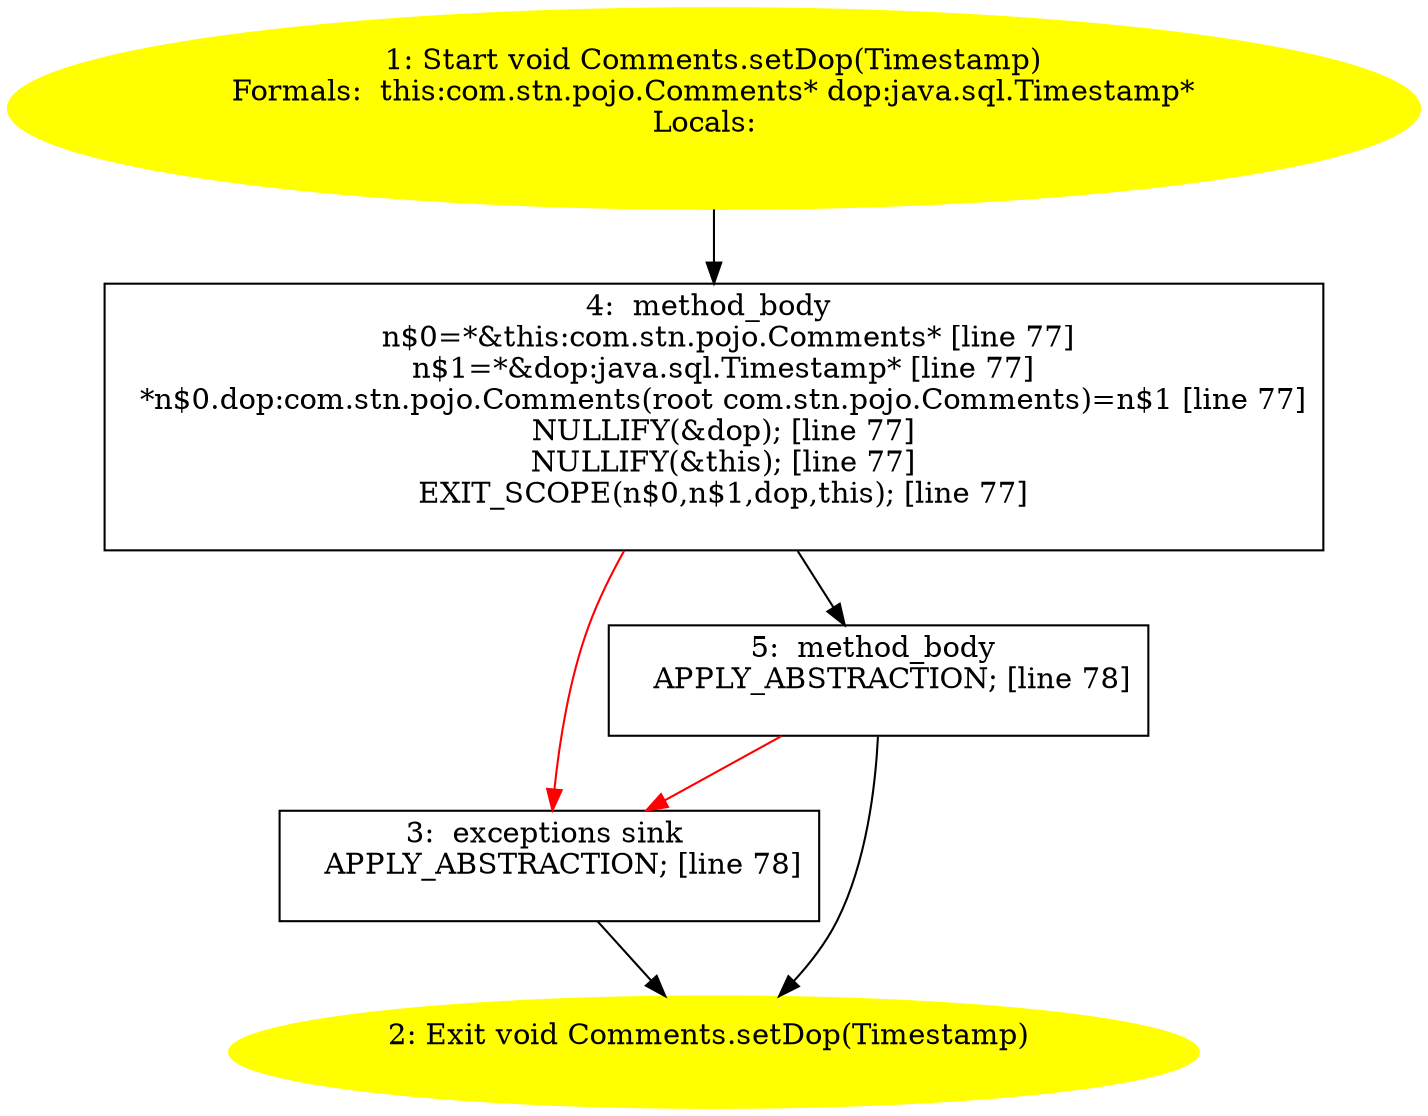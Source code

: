 /* @generated */
digraph cfg {
"com.stn.pojo.Comments.setDop(java.sql.Timestamp):void.a460e084b5ec0b83473abdab886a3117_1" [label="1: Start void Comments.setDop(Timestamp)\nFormals:  this:com.stn.pojo.Comments* dop:java.sql.Timestamp*\nLocals:  \n  " color=yellow style=filled]
	

	 "com.stn.pojo.Comments.setDop(java.sql.Timestamp):void.a460e084b5ec0b83473abdab886a3117_1" -> "com.stn.pojo.Comments.setDop(java.sql.Timestamp):void.a460e084b5ec0b83473abdab886a3117_4" ;
"com.stn.pojo.Comments.setDop(java.sql.Timestamp):void.a460e084b5ec0b83473abdab886a3117_2" [label="2: Exit void Comments.setDop(Timestamp) \n  " color=yellow style=filled]
	

"com.stn.pojo.Comments.setDop(java.sql.Timestamp):void.a460e084b5ec0b83473abdab886a3117_3" [label="3:  exceptions sink \n   APPLY_ABSTRACTION; [line 78]\n " shape="box"]
	

	 "com.stn.pojo.Comments.setDop(java.sql.Timestamp):void.a460e084b5ec0b83473abdab886a3117_3" -> "com.stn.pojo.Comments.setDop(java.sql.Timestamp):void.a460e084b5ec0b83473abdab886a3117_2" ;
"com.stn.pojo.Comments.setDop(java.sql.Timestamp):void.a460e084b5ec0b83473abdab886a3117_4" [label="4:  method_body \n   n$0=*&this:com.stn.pojo.Comments* [line 77]\n  n$1=*&dop:java.sql.Timestamp* [line 77]\n  *n$0.dop:com.stn.pojo.Comments(root com.stn.pojo.Comments)=n$1 [line 77]\n  NULLIFY(&dop); [line 77]\n  NULLIFY(&this); [line 77]\n  EXIT_SCOPE(n$0,n$1,dop,this); [line 77]\n " shape="box"]
	

	 "com.stn.pojo.Comments.setDop(java.sql.Timestamp):void.a460e084b5ec0b83473abdab886a3117_4" -> "com.stn.pojo.Comments.setDop(java.sql.Timestamp):void.a460e084b5ec0b83473abdab886a3117_5" ;
	 "com.stn.pojo.Comments.setDop(java.sql.Timestamp):void.a460e084b5ec0b83473abdab886a3117_4" -> "com.stn.pojo.Comments.setDop(java.sql.Timestamp):void.a460e084b5ec0b83473abdab886a3117_3" [color="red" ];
"com.stn.pojo.Comments.setDop(java.sql.Timestamp):void.a460e084b5ec0b83473abdab886a3117_5" [label="5:  method_body \n   APPLY_ABSTRACTION; [line 78]\n " shape="box"]
	

	 "com.stn.pojo.Comments.setDop(java.sql.Timestamp):void.a460e084b5ec0b83473abdab886a3117_5" -> "com.stn.pojo.Comments.setDop(java.sql.Timestamp):void.a460e084b5ec0b83473abdab886a3117_2" ;
	 "com.stn.pojo.Comments.setDop(java.sql.Timestamp):void.a460e084b5ec0b83473abdab886a3117_5" -> "com.stn.pojo.Comments.setDop(java.sql.Timestamp):void.a460e084b5ec0b83473abdab886a3117_3" [color="red" ];
}
